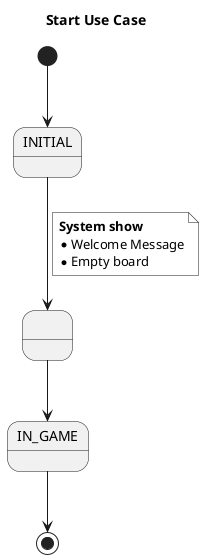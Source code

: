 @startuml
title "Start Use Case"

state INITIAL
state " " as one

[*] --> INITIAL
INITIAL --> one
note on link #white
<b>System show</b>
* Welcome Message
* Empty board
end note
one --> IN_GAME
IN_GAME --> [*]

@enduml